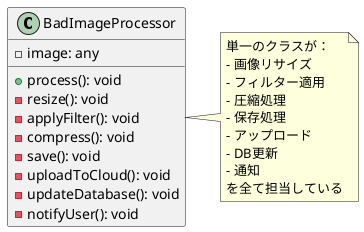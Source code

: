 @startuml ImageProcessing

' 悪い例
class BadImageProcessor {
    - image: any
    + process(): void
    - resize(): void
    - applyFilter(): void
    - compress(): void
    - save(): void
    - uploadToCloud(): void
    - updateDatabase(): void
    - notifyUser(): void
}

note right of BadImageProcessor
  単一のクラスが：
  - 画像リサイズ
  - フィルター適用
  - 圧縮処理
  - 保存処理
  - アップロード
  - DB更新
  - 通知
  を全て担当している
end note